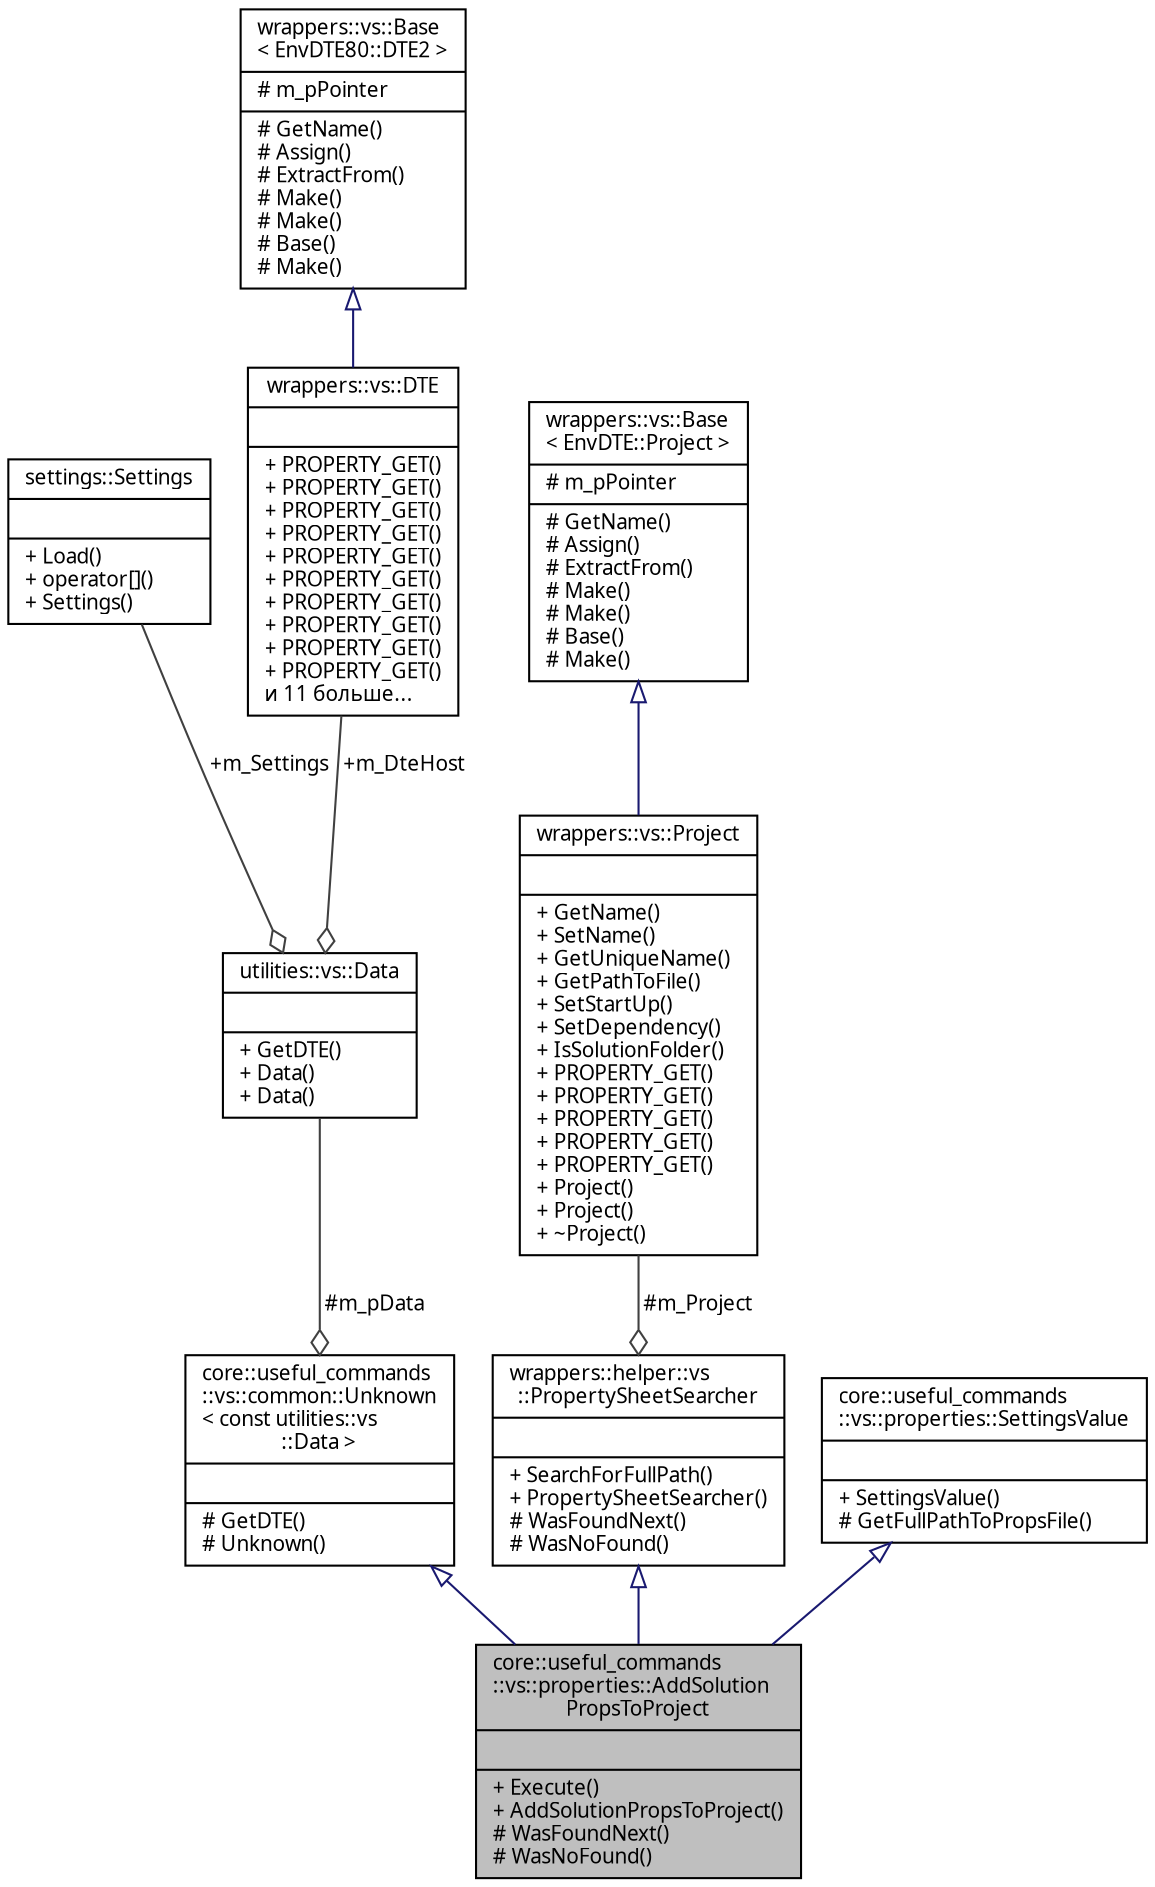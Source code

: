 digraph "core::useful_commands::vs::properties::AddSolutionPropsToProject"
{
 // INTERACTIVE_SVG=YES
  edge [fontname="Verdana",fontsize="10",labelfontname="Verdana",labelfontsize="10"];
  node [fontname="Verdana",fontsize="10",shape=record];
  Node1 [label="{core::useful_commands\l::vs::properties::AddSolution\lPropsToProject\n||+ Execute()\l+ AddSolutionPropsToProject()\l# WasFoundNext()\l# WasNoFound()\l}",height=0.2,width=0.4,color="black", fillcolor="grey75", style="filled", fontcolor="black"];
  Node2 -> Node1 [dir="back",color="midnightblue",fontsize="10",style="solid",arrowtail="onormal",fontname="Verdana"];
  Node2 [label="{core::useful_commands\l::vs::common::Unknown\l\< const utilities::vs\l::Data \>\n||# GetDTE()\l# Unknown()\l}",height=0.2,width=0.4,color="black", fillcolor="white", style="filled",URL="$classcore_1_1useful__commands_1_1vs_1_1common_1_1_unknown.html"];
  Node3 -> Node2 [color="grey25",fontsize="10",style="solid",label=" #m_pData" ,arrowhead="odiamond",fontname="Verdana"];
  Node3 [label="{utilities::vs::Data\n||+ GetDTE()\l+ Data()\l+ Data()\l}",height=0.2,width=0.4,color="black", fillcolor="white", style="filled",URL="$classutilities_1_1vs_1_1_data.html",tooltip="Класс входит в Раздел Utilities   Класс, содержащий данные, передаваемые командам надстройки..."];
  Node4 -> Node3 [color="grey25",fontsize="10",style="solid",label=" +m_Settings" ,arrowhead="odiamond",fontname="Verdana"];
  Node4 [label="{settings::Settings\n||+ Load()\l+ operator[]()\l+ Settings()\l}",height=0.2,width=0.4,color="black", fillcolor="white", style="filled",URL="$classsettings_1_1_settings.html",tooltip="Класс входит в Settings   Класс доступа к надстройкам системы. "];
  Node5 -> Node3 [color="grey25",fontsize="10",style="solid",label=" +m_DteHost" ,arrowhead="odiamond",fontname="Verdana"];
  Node5 [label="{wrappers::vs::DTE\n||+ PROPERTY_GET()\l+ PROPERTY_GET()\l+ PROPERTY_GET()\l+ PROPERTY_GET()\l+ PROPERTY_GET()\l+ PROPERTY_GET()\l+ PROPERTY_GET()\l+ PROPERTY_GET()\l+ PROPERTY_GET()\l+ PROPERTY_GET()\lи 11 больше...\l}",height=0.2,width=0.4,color="black", fillcolor="white", style="filled",URL="$classwrappers_1_1vs_1_1_d_t_e.html",tooltip="Класс входит в Проект Ide   Класс-обертка для EnvDTE80::DTE2. "];
  Node6 -> Node5 [dir="back",color="midnightblue",fontsize="10",style="solid",arrowtail="onormal",fontname="Verdana"];
  Node6 [label="{wrappers::vs::Base\l\< EnvDTE80::DTE2 \>\n|# m_pPointer\l|# GetName()\l# Assign()\l# ExtractFrom()\l# Make()\l# Make()\l# Base()\l# Make()\l}",height=0.2,width=0.4,color="black", fillcolor="white", style="filled",URL="$classwrappers_1_1vs_1_1_base.html"];
  Node7 -> Node1 [dir="back",color="midnightblue",fontsize="10",style="solid",arrowtail="onormal",fontname="Verdana"];
  Node7 [label="{wrappers::helper::vs\l::PropertySheetSearcher\n||+ SearchForFullPath()\l+ PropertySheetSearcher()\l# WasFoundNext()\l# WasNoFound()\l}",height=0.2,width=0.4,color="black", fillcolor="white", style="filled",URL="$classwrappers_1_1helper_1_1vs_1_1_property_sheet_searcher.html",tooltip="Класс входит в Проект Helper Вспомогательный класс для поиска страницы свойств у проекта. "];
  Node8 -> Node7 [color="grey25",fontsize="10",style="solid",label=" #m_Project" ,arrowhead="odiamond",fontname="Verdana"];
  Node8 [label="{wrappers::vs::Project\n||+ GetName()\l+ SetName()\l+ GetUniqueName()\l+ GetPathToFile()\l+ SetStartUp()\l+ SetDependency()\l+ IsSolutionFolder()\l+ PROPERTY_GET()\l+ PROPERTY_GET()\l+ PROPERTY_GET()\l+ PROPERTY_GET()\l+ PROPERTY_GET()\l+ Project()\l+ Project()\l+ ~Project()\l}",height=0.2,width=0.4,color="black", fillcolor="white", style="filled",URL="$classwrappers_1_1vs_1_1_project.html",tooltip="Класс входит в Проект Project   Класс-обертка для EnvDTE::Project. "];
  Node9 -> Node8 [dir="back",color="midnightblue",fontsize="10",style="solid",arrowtail="onormal",fontname="Verdana"];
  Node9 [label="{wrappers::vs::Base\l\< EnvDTE::Project \>\n|# m_pPointer\l|# GetName()\l# Assign()\l# ExtractFrom()\l# Make()\l# Make()\l# Base()\l# Make()\l}",height=0.2,width=0.4,color="black", fillcolor="white", style="filled",URL="$classwrappers_1_1vs_1_1_base.html"];
  Node10 -> Node1 [dir="back",color="midnightblue",fontsize="10",style="solid",arrowtail="onormal",fontname="Verdana"];
  Node10 [label="{core::useful_commands\l::vs::properties::SettingsValue\n||+ SettingsValue()\l# GetFullPathToPropsFile()\l}",height=0.2,width=0.4,color="black", fillcolor="white", style="filled",URL="$classcore_1_1useful__commands_1_1vs_1_1properties_1_1_settings_value.html",tooltip="Класс входит в Проект Properties   Вспомогательный класс для получения обработанных параметров настро..."];
}
